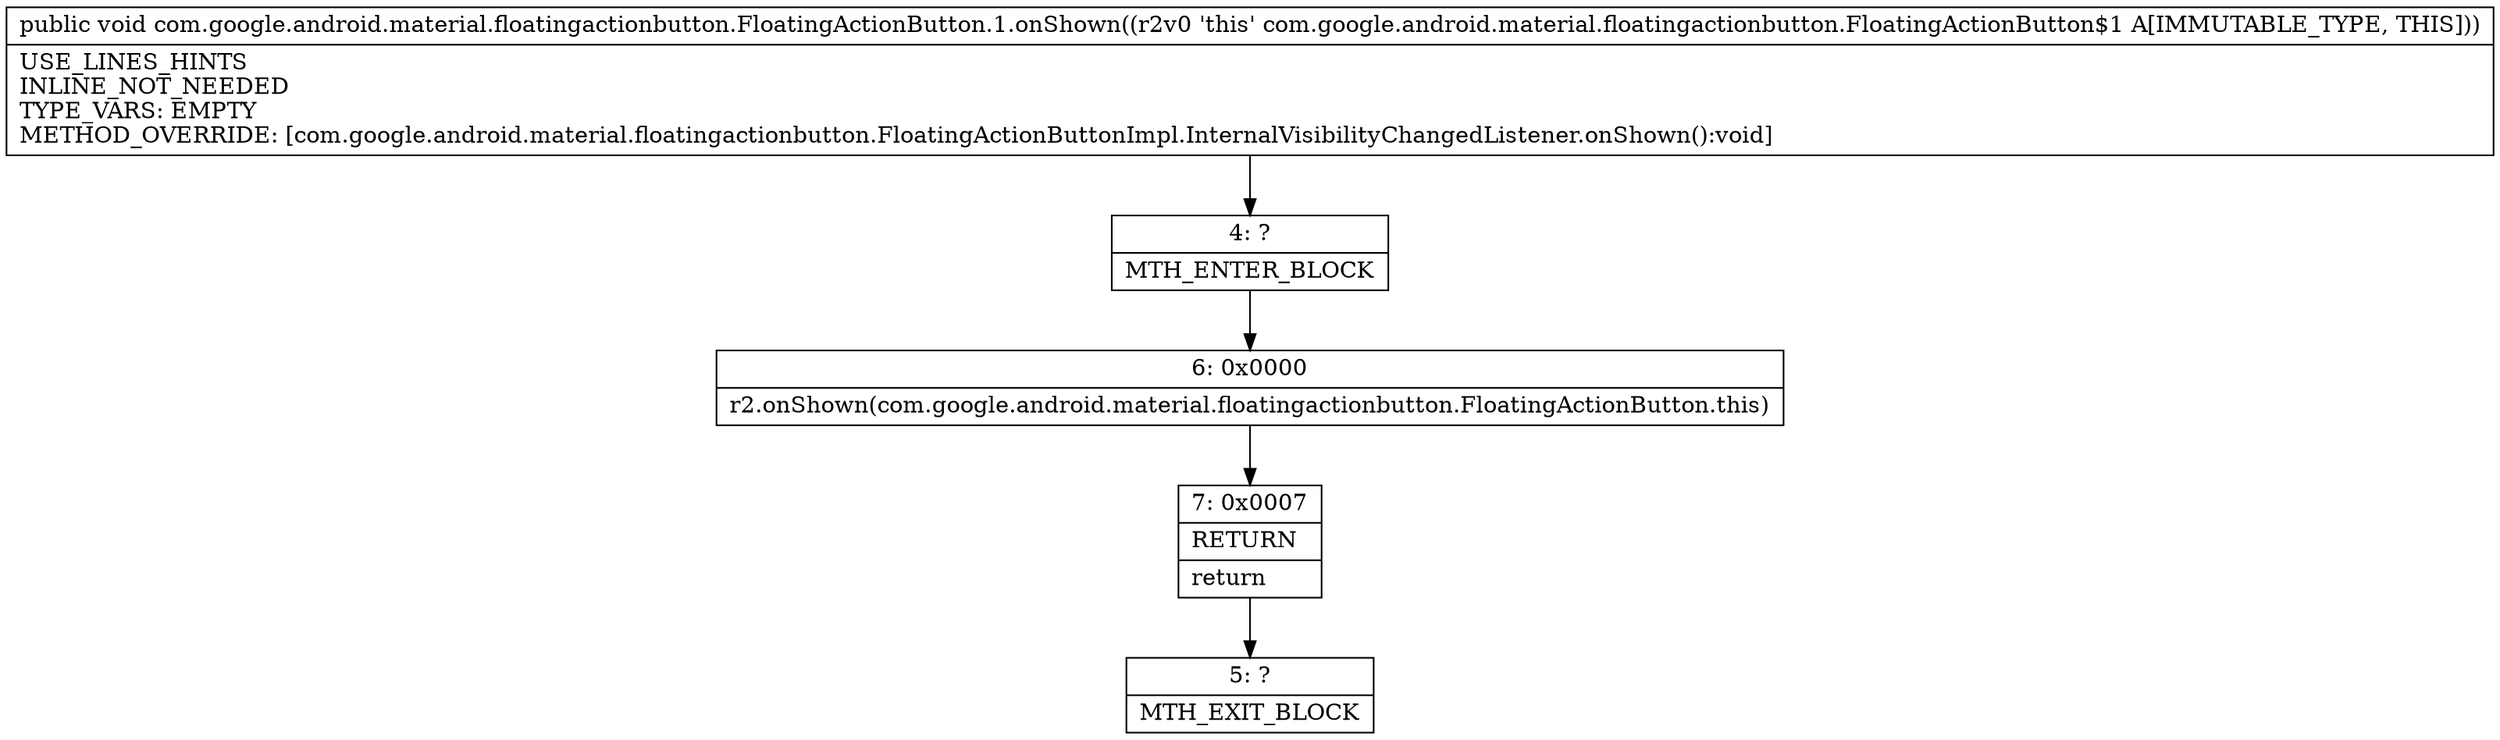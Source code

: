 digraph "CFG forcom.google.android.material.floatingactionbutton.FloatingActionButton.1.onShown()V" {
Node_4 [shape=record,label="{4\:\ ?|MTH_ENTER_BLOCK\l}"];
Node_6 [shape=record,label="{6\:\ 0x0000|r2.onShown(com.google.android.material.floatingactionbutton.FloatingActionButton.this)\l}"];
Node_7 [shape=record,label="{7\:\ 0x0007|RETURN\l|return\l}"];
Node_5 [shape=record,label="{5\:\ ?|MTH_EXIT_BLOCK\l}"];
MethodNode[shape=record,label="{public void com.google.android.material.floatingactionbutton.FloatingActionButton.1.onShown((r2v0 'this' com.google.android.material.floatingactionbutton.FloatingActionButton$1 A[IMMUTABLE_TYPE, THIS]))  | USE_LINES_HINTS\lINLINE_NOT_NEEDED\lTYPE_VARS: EMPTY\lMETHOD_OVERRIDE: [com.google.android.material.floatingactionbutton.FloatingActionButtonImpl.InternalVisibilityChangedListener.onShown():void]\l}"];
MethodNode -> Node_4;Node_4 -> Node_6;
Node_6 -> Node_7;
Node_7 -> Node_5;
}

